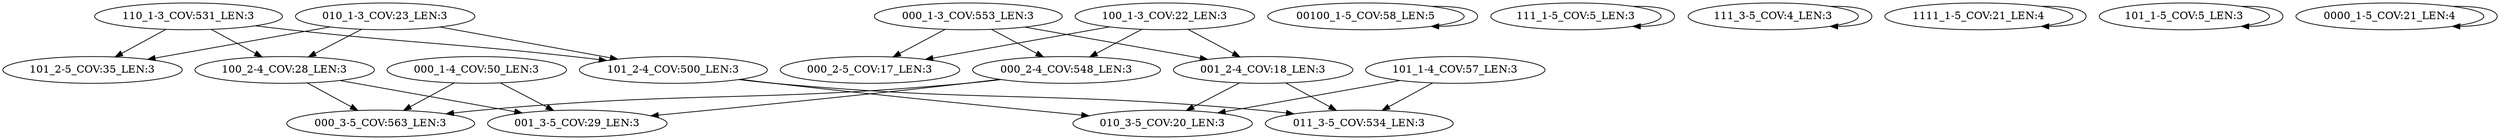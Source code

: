 digraph G {
    "000_2-4_COV:548_LEN:3" -> "000_3-5_COV:563_LEN:3";
    "000_2-4_COV:548_LEN:3" -> "001_3-5_COV:29_LEN:3";
    "00100_1-5_COV:58_LEN:5" -> "00100_1-5_COV:58_LEN:5";
    "111_1-5_COV:5_LEN:3" -> "111_1-5_COV:5_LEN:3";
    "110_1-3_COV:531_LEN:3" -> "101_2-5_COV:35_LEN:3";
    "110_1-3_COV:531_LEN:3" -> "100_2-4_COV:28_LEN:3";
    "110_1-3_COV:531_LEN:3" -> "101_2-4_COV:500_LEN:3";
    "000_1-3_COV:553_LEN:3" -> "000_2-4_COV:548_LEN:3";
    "000_1-3_COV:553_LEN:3" -> "001_2-4_COV:18_LEN:3";
    "000_1-3_COV:553_LEN:3" -> "000_2-5_COV:17_LEN:3";
    "101_1-4_COV:57_LEN:3" -> "010_3-5_COV:20_LEN:3";
    "101_1-4_COV:57_LEN:3" -> "011_3-5_COV:534_LEN:3";
    "001_2-4_COV:18_LEN:3" -> "010_3-5_COV:20_LEN:3";
    "001_2-4_COV:18_LEN:3" -> "011_3-5_COV:534_LEN:3";
    "100_2-4_COV:28_LEN:3" -> "000_3-5_COV:563_LEN:3";
    "100_2-4_COV:28_LEN:3" -> "001_3-5_COV:29_LEN:3";
    "000_1-4_COV:50_LEN:3" -> "000_3-5_COV:563_LEN:3";
    "000_1-4_COV:50_LEN:3" -> "001_3-5_COV:29_LEN:3";
    "111_3-5_COV:4_LEN:3" -> "111_3-5_COV:4_LEN:3";
    "1111_1-5_COV:21_LEN:4" -> "1111_1-5_COV:21_LEN:4";
    "101_2-4_COV:500_LEN:3" -> "010_3-5_COV:20_LEN:3";
    "101_2-4_COV:500_LEN:3" -> "011_3-5_COV:534_LEN:3";
    "101_1-5_COV:5_LEN:3" -> "101_1-5_COV:5_LEN:3";
    "100_1-3_COV:22_LEN:3" -> "000_2-4_COV:548_LEN:3";
    "100_1-3_COV:22_LEN:3" -> "001_2-4_COV:18_LEN:3";
    "100_1-3_COV:22_LEN:3" -> "000_2-5_COV:17_LEN:3";
    "010_1-3_COV:23_LEN:3" -> "101_2-5_COV:35_LEN:3";
    "010_1-3_COV:23_LEN:3" -> "100_2-4_COV:28_LEN:3";
    "010_1-3_COV:23_LEN:3" -> "101_2-4_COV:500_LEN:3";
    "0000_1-5_COV:21_LEN:4" -> "0000_1-5_COV:21_LEN:4";
}
